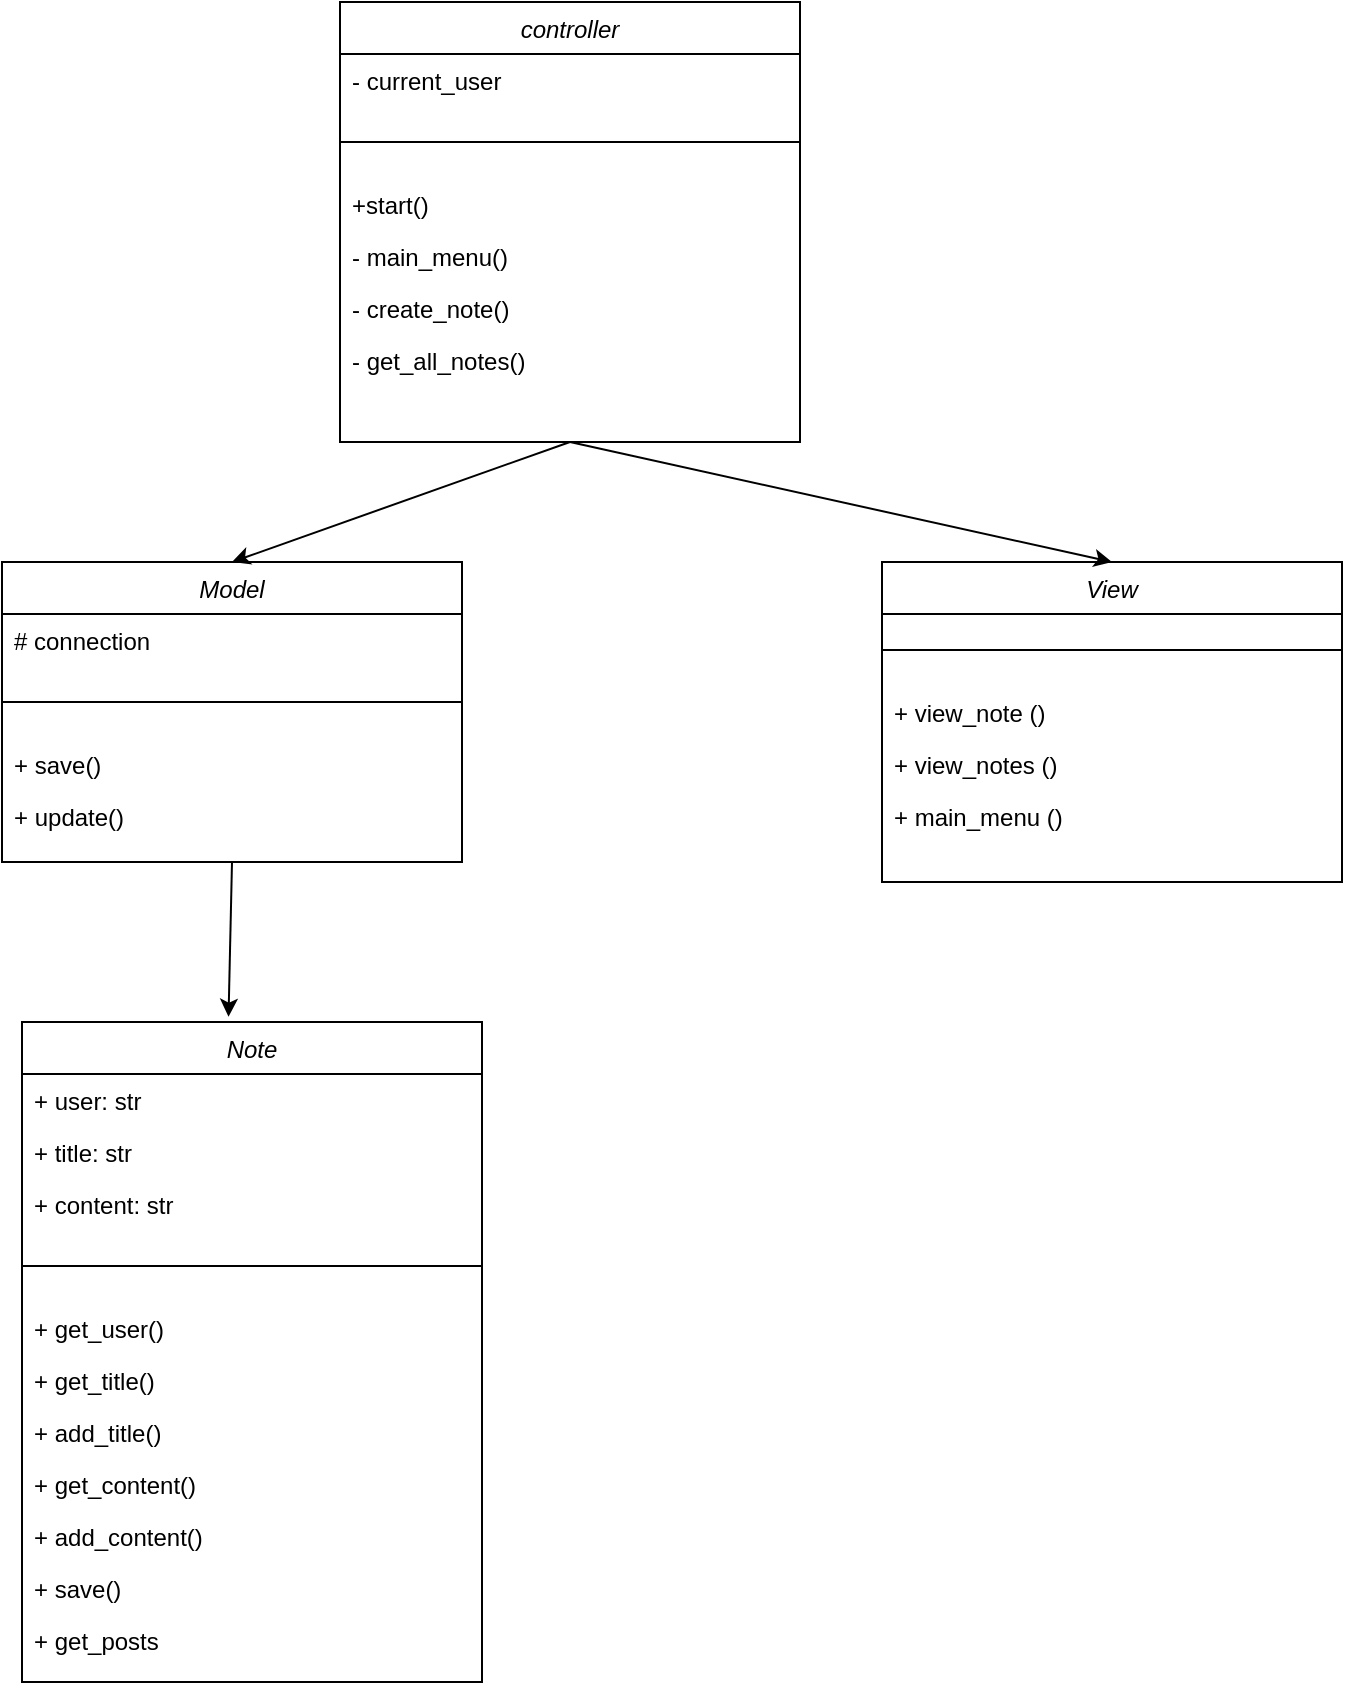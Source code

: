 <mxfile version="24.4.13" type="device">
  <diagram id="C5RBs43oDa-KdzZeNtuy" name="Page-1">
    <mxGraphModel dx="983" dy="1124" grid="1" gridSize="10" guides="1" tooltips="1" connect="1" arrows="1" fold="1" page="1" pageScale="1" pageWidth="827" pageHeight="1169" math="0" shadow="0">
      <root>
        <mxCell id="WIyWlLk6GJQsqaUBKTNV-0" />
        <mxCell id="WIyWlLk6GJQsqaUBKTNV-1" parent="WIyWlLk6GJQsqaUBKTNV-0" />
        <mxCell id="4X8f9rLBrBUtq8uqhfvC-24" value="controller" style="swimlane;fontStyle=2;align=center;verticalAlign=top;childLayout=stackLayout;horizontal=1;startSize=26;horizontalStack=0;resizeParent=1;resizeLast=0;collapsible=1;marginBottom=0;rounded=0;shadow=0;strokeWidth=1;" parent="WIyWlLk6GJQsqaUBKTNV-1" vertex="1">
          <mxGeometry x="299" y="140" width="230" height="220" as="geometry">
            <mxRectangle x="230" y="140" width="160" height="26" as="alternateBounds" />
          </mxGeometry>
        </mxCell>
        <mxCell id="4X8f9rLBrBUtq8uqhfvC-26" value="- current_user" style="text;align=left;verticalAlign=top;spacingLeft=4;spacingRight=4;overflow=hidden;rotatable=0;points=[[0,0.5],[1,0.5]];portConstraint=eastwest;" parent="4X8f9rLBrBUtq8uqhfvC-24" vertex="1">
          <mxGeometry y="26" width="230" height="26" as="geometry" />
        </mxCell>
        <mxCell id="4X8f9rLBrBUtq8uqhfvC-28" value="" style="line;html=1;strokeWidth=1;align=left;verticalAlign=middle;spacingTop=-1;spacingLeft=3;spacingRight=3;rotatable=0;labelPosition=right;points=[];portConstraint=eastwest;" parent="4X8f9rLBrBUtq8uqhfvC-24" vertex="1">
          <mxGeometry y="52" width="230" height="36" as="geometry" />
        </mxCell>
        <mxCell id="4X8f9rLBrBUtq8uqhfvC-29" value="+start()" style="text;align=left;verticalAlign=top;spacingLeft=4;spacingRight=4;overflow=hidden;rotatable=0;points=[[0,0.5],[1,0.5]];portConstraint=eastwest;" parent="4X8f9rLBrBUtq8uqhfvC-24" vertex="1">
          <mxGeometry y="88" width="230" height="26" as="geometry" />
        </mxCell>
        <mxCell id="4X8f9rLBrBUtq8uqhfvC-30" value="- main_menu()" style="text;align=left;verticalAlign=top;spacingLeft=4;spacingRight=4;overflow=hidden;rotatable=0;points=[[0,0.5],[1,0.5]];portConstraint=eastwest;" parent="4X8f9rLBrBUtq8uqhfvC-24" vertex="1">
          <mxGeometry y="114" width="230" height="26" as="geometry" />
        </mxCell>
        <mxCell id="4X8f9rLBrBUtq8uqhfvC-32" value="- create_note()" style="text;align=left;verticalAlign=top;spacingLeft=4;spacingRight=4;overflow=hidden;rotatable=0;points=[[0,0.5],[1,0.5]];portConstraint=eastwest;" parent="4X8f9rLBrBUtq8uqhfvC-24" vertex="1">
          <mxGeometry y="140" width="230" height="26" as="geometry" />
        </mxCell>
        <mxCell id="w3jJDlqTqvVWumOfcZ7k-0" value="- get_all_notes()" style="text;align=left;verticalAlign=top;spacingLeft=4;spacingRight=4;overflow=hidden;rotatable=0;points=[[0,0.5],[1,0.5]];portConstraint=eastwest;" parent="4X8f9rLBrBUtq8uqhfvC-24" vertex="1">
          <mxGeometry y="166" width="230" height="26" as="geometry" />
        </mxCell>
        <mxCell id="15k6bZmQTkZQ4ld5yKGd-22" value="View" style="swimlane;fontStyle=2;align=center;verticalAlign=top;childLayout=stackLayout;horizontal=1;startSize=26;horizontalStack=0;resizeParent=1;resizeLast=0;collapsible=1;marginBottom=0;rounded=0;shadow=0;strokeWidth=1;" vertex="1" parent="WIyWlLk6GJQsqaUBKTNV-1">
          <mxGeometry x="570" y="420" width="230" height="160" as="geometry">
            <mxRectangle x="230" y="140" width="160" height="26" as="alternateBounds" />
          </mxGeometry>
        </mxCell>
        <mxCell id="15k6bZmQTkZQ4ld5yKGd-25" value="" style="line;html=1;strokeWidth=1;align=left;verticalAlign=middle;spacingTop=-1;spacingLeft=3;spacingRight=3;rotatable=0;labelPosition=right;points=[];portConstraint=eastwest;" vertex="1" parent="15k6bZmQTkZQ4ld5yKGd-22">
          <mxGeometry y="26" width="230" height="36" as="geometry" />
        </mxCell>
        <mxCell id="15k6bZmQTkZQ4ld5yKGd-27" value="+ view_note ()" style="text;align=left;verticalAlign=top;spacingLeft=4;spacingRight=4;overflow=hidden;rotatable=0;points=[[0,0.5],[1,0.5]];portConstraint=eastwest;" vertex="1" parent="15k6bZmQTkZQ4ld5yKGd-22">
          <mxGeometry y="62" width="230" height="26" as="geometry" />
        </mxCell>
        <mxCell id="15k6bZmQTkZQ4ld5yKGd-28" value="+ view_notes ()" style="text;align=left;verticalAlign=top;spacingLeft=4;spacingRight=4;overflow=hidden;rotatable=0;points=[[0,0.5],[1,0.5]];portConstraint=eastwest;" vertex="1" parent="15k6bZmQTkZQ4ld5yKGd-22">
          <mxGeometry y="88" width="230" height="26" as="geometry" />
        </mxCell>
        <mxCell id="15k6bZmQTkZQ4ld5yKGd-29" value="+ main_menu ()" style="text;align=left;verticalAlign=top;spacingLeft=4;spacingRight=4;overflow=hidden;rotatable=0;points=[[0,0.5],[1,0.5]];portConstraint=eastwest;" vertex="1" parent="15k6bZmQTkZQ4ld5yKGd-22">
          <mxGeometry y="114" width="230" height="26" as="geometry" />
        </mxCell>
        <mxCell id="15k6bZmQTkZQ4ld5yKGd-30" value="" style="endArrow=classic;html=1;rounded=0;exitX=0.5;exitY=1;exitDx=0;exitDy=0;entryX=0.5;entryY=0;entryDx=0;entryDy=0;" edge="1" parent="WIyWlLk6GJQsqaUBKTNV-1" source="4X8f9rLBrBUtq8uqhfvC-24" target="15k6bZmQTkZQ4ld5yKGd-22">
          <mxGeometry width="50" height="50" relative="1" as="geometry">
            <mxPoint x="350" y="360" as="sourcePoint" />
            <mxPoint x="370" y="470" as="targetPoint" />
          </mxGeometry>
        </mxCell>
        <mxCell id="15k6bZmQTkZQ4ld5yKGd-36" value="Model" style="swimlane;fontStyle=2;align=center;verticalAlign=top;childLayout=stackLayout;horizontal=1;startSize=26;horizontalStack=0;resizeParent=1;resizeLast=0;collapsible=1;marginBottom=0;rounded=0;shadow=0;strokeWidth=1;" vertex="1" parent="WIyWlLk6GJQsqaUBKTNV-1">
          <mxGeometry x="130" y="420" width="230" height="150" as="geometry">
            <mxRectangle x="230" y="140" width="160" height="26" as="alternateBounds" />
          </mxGeometry>
        </mxCell>
        <mxCell id="15k6bZmQTkZQ4ld5yKGd-37" value="# connection" style="text;align=left;verticalAlign=top;spacingLeft=4;spacingRight=4;overflow=hidden;rotatable=0;points=[[0,0.5],[1,0.5]];portConstraint=eastwest;" vertex="1" parent="15k6bZmQTkZQ4ld5yKGd-36">
          <mxGeometry y="26" width="230" height="26" as="geometry" />
        </mxCell>
        <mxCell id="15k6bZmQTkZQ4ld5yKGd-39" value="" style="line;html=1;strokeWidth=1;align=left;verticalAlign=middle;spacingTop=-1;spacingLeft=3;spacingRight=3;rotatable=0;labelPosition=right;points=[];portConstraint=eastwest;" vertex="1" parent="15k6bZmQTkZQ4ld5yKGd-36">
          <mxGeometry y="52" width="230" height="36" as="geometry" />
        </mxCell>
        <mxCell id="15k6bZmQTkZQ4ld5yKGd-40" value="+ save()" style="text;align=left;verticalAlign=top;spacingLeft=4;spacingRight=4;overflow=hidden;rotatable=0;points=[[0,0.5],[1,0.5]];portConstraint=eastwest;" vertex="1" parent="15k6bZmQTkZQ4ld5yKGd-36">
          <mxGeometry y="88" width="230" height="26" as="geometry" />
        </mxCell>
        <mxCell id="15k6bZmQTkZQ4ld5yKGd-41" value="+ update()" style="text;align=left;verticalAlign=top;spacingLeft=4;spacingRight=4;overflow=hidden;rotatable=0;points=[[0,0.5],[1,0.5]];portConstraint=eastwest;" vertex="1" parent="15k6bZmQTkZQ4ld5yKGd-36">
          <mxGeometry y="114" width="230" height="26" as="geometry" />
        </mxCell>
        <mxCell id="15k6bZmQTkZQ4ld5yKGd-44" value="" style="endArrow=classic;html=1;rounded=0;exitX=0.5;exitY=1;exitDx=0;exitDy=0;entryX=0.5;entryY=0;entryDx=0;entryDy=0;" edge="1" parent="WIyWlLk6GJQsqaUBKTNV-1" source="4X8f9rLBrBUtq8uqhfvC-24" target="15k6bZmQTkZQ4ld5yKGd-36">
          <mxGeometry width="50" height="50" relative="1" as="geometry">
            <mxPoint x="424" y="370" as="sourcePoint" />
            <mxPoint x="695" y="430" as="targetPoint" />
          </mxGeometry>
        </mxCell>
        <mxCell id="15k6bZmQTkZQ4ld5yKGd-45" value="Note" style="swimlane;fontStyle=2;align=center;verticalAlign=top;childLayout=stackLayout;horizontal=1;startSize=26;horizontalStack=0;resizeParent=1;resizeLast=0;collapsible=1;marginBottom=0;rounded=0;shadow=0;strokeWidth=1;" vertex="1" parent="WIyWlLk6GJQsqaUBKTNV-1">
          <mxGeometry x="140" y="650" width="230" height="330" as="geometry">
            <mxRectangle x="230" y="140" width="160" height="26" as="alternateBounds" />
          </mxGeometry>
        </mxCell>
        <mxCell id="15k6bZmQTkZQ4ld5yKGd-46" value="+ user: str" style="text;align=left;verticalAlign=top;spacingLeft=4;spacingRight=4;overflow=hidden;rotatable=0;points=[[0,0.5],[1,0.5]];portConstraint=eastwest;" vertex="1" parent="15k6bZmQTkZQ4ld5yKGd-45">
          <mxGeometry y="26" width="230" height="26" as="geometry" />
        </mxCell>
        <mxCell id="15k6bZmQTkZQ4ld5yKGd-50" value="+ title: str" style="text;align=left;verticalAlign=top;spacingLeft=4;spacingRight=4;overflow=hidden;rotatable=0;points=[[0,0.5],[1,0.5]];portConstraint=eastwest;" vertex="1" parent="15k6bZmQTkZQ4ld5yKGd-45">
          <mxGeometry y="52" width="230" height="26" as="geometry" />
        </mxCell>
        <mxCell id="15k6bZmQTkZQ4ld5yKGd-51" value="+ content: str" style="text;align=left;verticalAlign=top;spacingLeft=4;spacingRight=4;overflow=hidden;rotatable=0;points=[[0,0.5],[1,0.5]];portConstraint=eastwest;" vertex="1" parent="15k6bZmQTkZQ4ld5yKGd-45">
          <mxGeometry y="78" width="230" height="26" as="geometry" />
        </mxCell>
        <mxCell id="15k6bZmQTkZQ4ld5yKGd-47" value="" style="line;html=1;strokeWidth=1;align=left;verticalAlign=middle;spacingTop=-1;spacingLeft=3;spacingRight=3;rotatable=0;labelPosition=right;points=[];portConstraint=eastwest;" vertex="1" parent="15k6bZmQTkZQ4ld5yKGd-45">
          <mxGeometry y="104" width="230" height="36" as="geometry" />
        </mxCell>
        <mxCell id="15k6bZmQTkZQ4ld5yKGd-48" value="+ get_user()" style="text;align=left;verticalAlign=top;spacingLeft=4;spacingRight=4;overflow=hidden;rotatable=0;points=[[0,0.5],[1,0.5]];portConstraint=eastwest;" vertex="1" parent="15k6bZmQTkZQ4ld5yKGd-45">
          <mxGeometry y="140" width="230" height="26" as="geometry" />
        </mxCell>
        <mxCell id="15k6bZmQTkZQ4ld5yKGd-49" value="+ get_title()" style="text;align=left;verticalAlign=top;spacingLeft=4;spacingRight=4;overflow=hidden;rotatable=0;points=[[0,0.5],[1,0.5]];portConstraint=eastwest;" vertex="1" parent="15k6bZmQTkZQ4ld5yKGd-45">
          <mxGeometry y="166" width="230" height="26" as="geometry" />
        </mxCell>
        <mxCell id="15k6bZmQTkZQ4ld5yKGd-52" value="+ add_title()" style="text;align=left;verticalAlign=top;spacingLeft=4;spacingRight=4;overflow=hidden;rotatable=0;points=[[0,0.5],[1,0.5]];portConstraint=eastwest;" vertex="1" parent="15k6bZmQTkZQ4ld5yKGd-45">
          <mxGeometry y="192" width="230" height="26" as="geometry" />
        </mxCell>
        <mxCell id="15k6bZmQTkZQ4ld5yKGd-53" value="+ get_content()" style="text;align=left;verticalAlign=top;spacingLeft=4;spacingRight=4;overflow=hidden;rotatable=0;points=[[0,0.5],[1,0.5]];portConstraint=eastwest;" vertex="1" parent="15k6bZmQTkZQ4ld5yKGd-45">
          <mxGeometry y="218" width="230" height="26" as="geometry" />
        </mxCell>
        <mxCell id="15k6bZmQTkZQ4ld5yKGd-54" value="+ add_content()" style="text;align=left;verticalAlign=top;spacingLeft=4;spacingRight=4;overflow=hidden;rotatable=0;points=[[0,0.5],[1,0.5]];portConstraint=eastwest;" vertex="1" parent="15k6bZmQTkZQ4ld5yKGd-45">
          <mxGeometry y="244" width="230" height="26" as="geometry" />
        </mxCell>
        <mxCell id="15k6bZmQTkZQ4ld5yKGd-55" value="+ save()" style="text;align=left;verticalAlign=top;spacingLeft=4;spacingRight=4;overflow=hidden;rotatable=0;points=[[0,0.5],[1,0.5]];portConstraint=eastwest;" vertex="1" parent="15k6bZmQTkZQ4ld5yKGd-45">
          <mxGeometry y="270" width="230" height="26" as="geometry" />
        </mxCell>
        <mxCell id="15k6bZmQTkZQ4ld5yKGd-56" value="+ get_posts" style="text;align=left;verticalAlign=top;spacingLeft=4;spacingRight=4;overflow=hidden;rotatable=0;points=[[0,0.5],[1,0.5]];portConstraint=eastwest;" vertex="1" parent="15k6bZmQTkZQ4ld5yKGd-45">
          <mxGeometry y="296" width="230" height="26" as="geometry" />
        </mxCell>
        <mxCell id="15k6bZmQTkZQ4ld5yKGd-57" value="" style="endArrow=classic;html=1;rounded=0;exitX=0.5;exitY=1;exitDx=0;exitDy=0;entryX=0.449;entryY=-0.008;entryDx=0;entryDy=0;entryPerimeter=0;" edge="1" parent="WIyWlLk6GJQsqaUBKTNV-1" source="15k6bZmQTkZQ4ld5yKGd-36" target="15k6bZmQTkZQ4ld5yKGd-45">
          <mxGeometry width="50" height="50" relative="1" as="geometry">
            <mxPoint x="424" y="370" as="sourcePoint" />
            <mxPoint x="255" y="430" as="targetPoint" />
          </mxGeometry>
        </mxCell>
      </root>
    </mxGraphModel>
  </diagram>
</mxfile>

